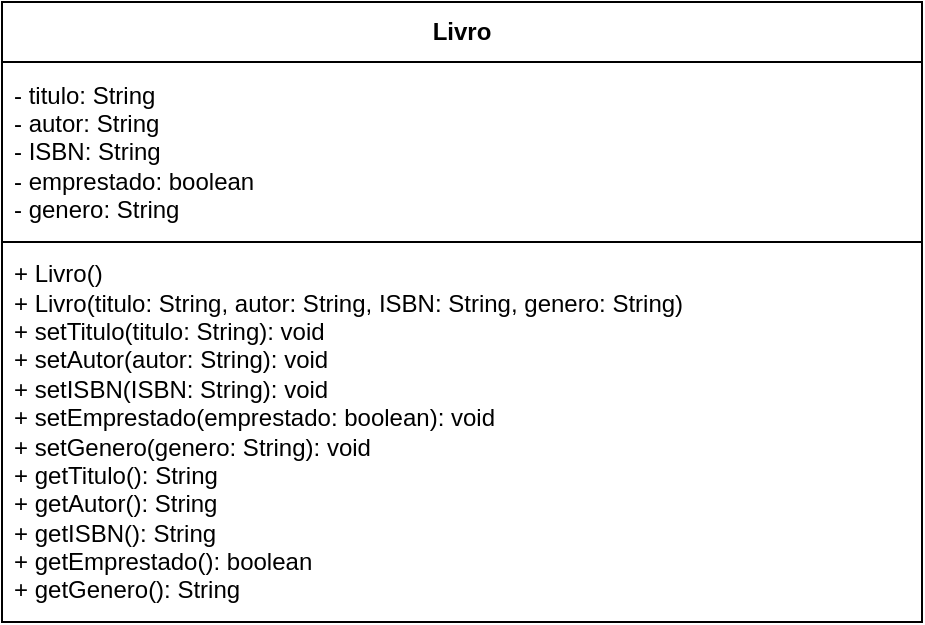 <mxfile version="24.9.1">
  <diagram name="Página-1" id="gqKQDBx1trXCTom_HI-p">
    <mxGraphModel dx="367" dy="744" grid="1" gridSize="10" guides="1" tooltips="1" connect="1" arrows="1" fold="1" page="1" pageScale="1" pageWidth="827" pageHeight="1169" math="0" shadow="0">
      <root>
        <mxCell id="0" />
        <mxCell id="1" parent="0" />
        <mxCell id="HEFEXxyKyD2j9pZr-3VE-1" value="&lt;b&gt;Livro&lt;/b&gt;" style="swimlane;fontStyle=0;childLayout=stackLayout;horizontal=1;startSize=30;horizontalStack=0;resizeParent=1;resizeParentMax=0;resizeLast=0;collapsible=1;marginBottom=0;whiteSpace=wrap;html=1;fillColor=default;" vertex="1" parent="1">
          <mxGeometry x="990" y="580" width="460" height="310" as="geometry" />
        </mxCell>
        <mxCell id="HEFEXxyKyD2j9pZr-3VE-2" value="&lt;div&gt;- titulo: String&lt;/div&gt;&lt;div&gt;- autor: String&lt;/div&gt;&lt;div&gt;- ISBN: String&lt;/div&gt;&lt;div&gt;- emprestado: &lt;span class=&quot;hljs-keyword&quot;&gt;boolean&lt;/span&gt;&amp;nbsp;&lt;/div&gt;&lt;div&gt;&lt;span style=&quot;background-color: initial;&quot;&gt;- genero: String&amp;nbsp;&amp;nbsp;&lt;/span&gt;&lt;/div&gt;" style="text;strokeColor=default;fillColor=none;align=left;verticalAlign=middle;spacingLeft=4;spacingRight=4;overflow=hidden;points=[[0,0.5],[1,0.5]];portConstraint=eastwest;rotatable=0;whiteSpace=wrap;html=1;labelBorderColor=none;" vertex="1" parent="HEFEXxyKyD2j9pZr-3VE-1">
          <mxGeometry y="30" width="460" height="90" as="geometry" />
        </mxCell>
        <mxCell id="HEFEXxyKyD2j9pZr-3VE-3" value="&lt;div&gt;+ &lt;span class=&quot;hljs-title function_ invoke__&quot;&gt;Livro&lt;/span&gt;()&amp;nbsp;&lt;/div&gt;&lt;div&gt;+ &lt;span class=&quot;hljs-title function_ invoke__&quot;&gt;Livro&lt;/span&gt;(&lt;span class=&quot;hljs-attr&quot;&gt;titulo&lt;/span&gt;: String, &lt;span class=&quot;hljs-attr&quot;&gt;autor&lt;/span&gt;: String, &lt;span class=&quot;hljs-attr&quot;&gt;ISBN&lt;/span&gt;: String, &lt;span class=&quot;hljs-attr&quot;&gt;genero&lt;/span&gt;: String)&lt;/div&gt;&lt;div&gt;+ &lt;span class=&quot;hljs-title function_ invoke__&quot;&gt;setTitulo&lt;/span&gt;(&lt;span class=&quot;hljs-attr&quot;&gt;titulo&lt;/span&gt;: String): &lt;span class=&quot;hljs-keyword&quot;&gt;void&lt;/span&gt;&amp;nbsp;&lt;/div&gt;&lt;div&gt;+ &lt;span class=&quot;hljs-title function_ invoke__&quot;&gt;setAutor&lt;/span&gt;(&lt;span class=&quot;hljs-attr&quot;&gt;autor&lt;/span&gt;: String): &lt;span class=&quot;hljs-keyword&quot;&gt;void&lt;/span&gt;&amp;nbsp;&lt;/div&gt;&lt;div&gt;+ &lt;span class=&quot;hljs-title function_ invoke__&quot;&gt;setISBN&lt;/span&gt;(&lt;span class=&quot;hljs-attr&quot;&gt;ISBN&lt;/span&gt;: String): &lt;span class=&quot;hljs-keyword&quot;&gt;void&lt;/span&gt;&amp;nbsp;&lt;/div&gt;&lt;div&gt;+ &lt;span class=&quot;hljs-title function_ invoke__&quot;&gt;setEmprestado&lt;/span&gt;(&lt;span class=&quot;hljs-attr&quot;&gt;emprestado&lt;/span&gt;: &lt;span class=&quot;hljs-keyword&quot;&gt;boolean&lt;/span&gt;): &lt;span class=&quot;hljs-keyword&quot;&gt;void&lt;/span&gt;&lt;/div&gt;&lt;div&gt;+ &lt;span class=&quot;hljs-title function_ invoke__&quot;&gt;setGenero&lt;/span&gt;(&lt;span class=&quot;hljs-attr&quot;&gt;genero&lt;/span&gt;: String): &lt;span class=&quot;hljs-keyword&quot;&gt;void&lt;/span&gt;&amp;nbsp;&lt;/div&gt;&lt;div&gt;+ &lt;span class=&quot;hljs-title function_ invoke__&quot;&gt;getTitulo&lt;/span&gt;(): String&amp;nbsp;&lt;/div&gt;&lt;div&gt;+ &lt;span class=&quot;hljs-title function_ invoke__&quot;&gt;getAutor&lt;/span&gt;(): String&amp;nbsp;&lt;br&gt;+ &lt;span class=&quot;hljs-title function_ invoke__&quot;&gt;getISBN&lt;/span&gt;(): String&amp;nbsp;&lt;br&gt;+ &lt;span class=&quot;hljs-title function_ invoke__&quot;&gt;getEmprestado&lt;/span&gt;(): &lt;span class=&quot;hljs-keyword&quot;&gt;boolean&lt;/span&gt;&amp;nbsp;&lt;br&gt;+ &lt;span class=&quot;hljs-title function_ invoke__&quot;&gt;getGenero&lt;/span&gt;(): String&lt;br&gt;&lt;/div&gt;" style="text;strokeColor=none;fillColor=none;align=left;verticalAlign=middle;spacingLeft=4;spacingRight=4;overflow=hidden;points=[[0,0.5],[1,0.5]];portConstraint=eastwest;rotatable=0;whiteSpace=wrap;html=1;" vertex="1" parent="HEFEXxyKyD2j9pZr-3VE-1">
          <mxGeometry y="120" width="460" height="190" as="geometry" />
        </mxCell>
      </root>
    </mxGraphModel>
  </diagram>
</mxfile>
